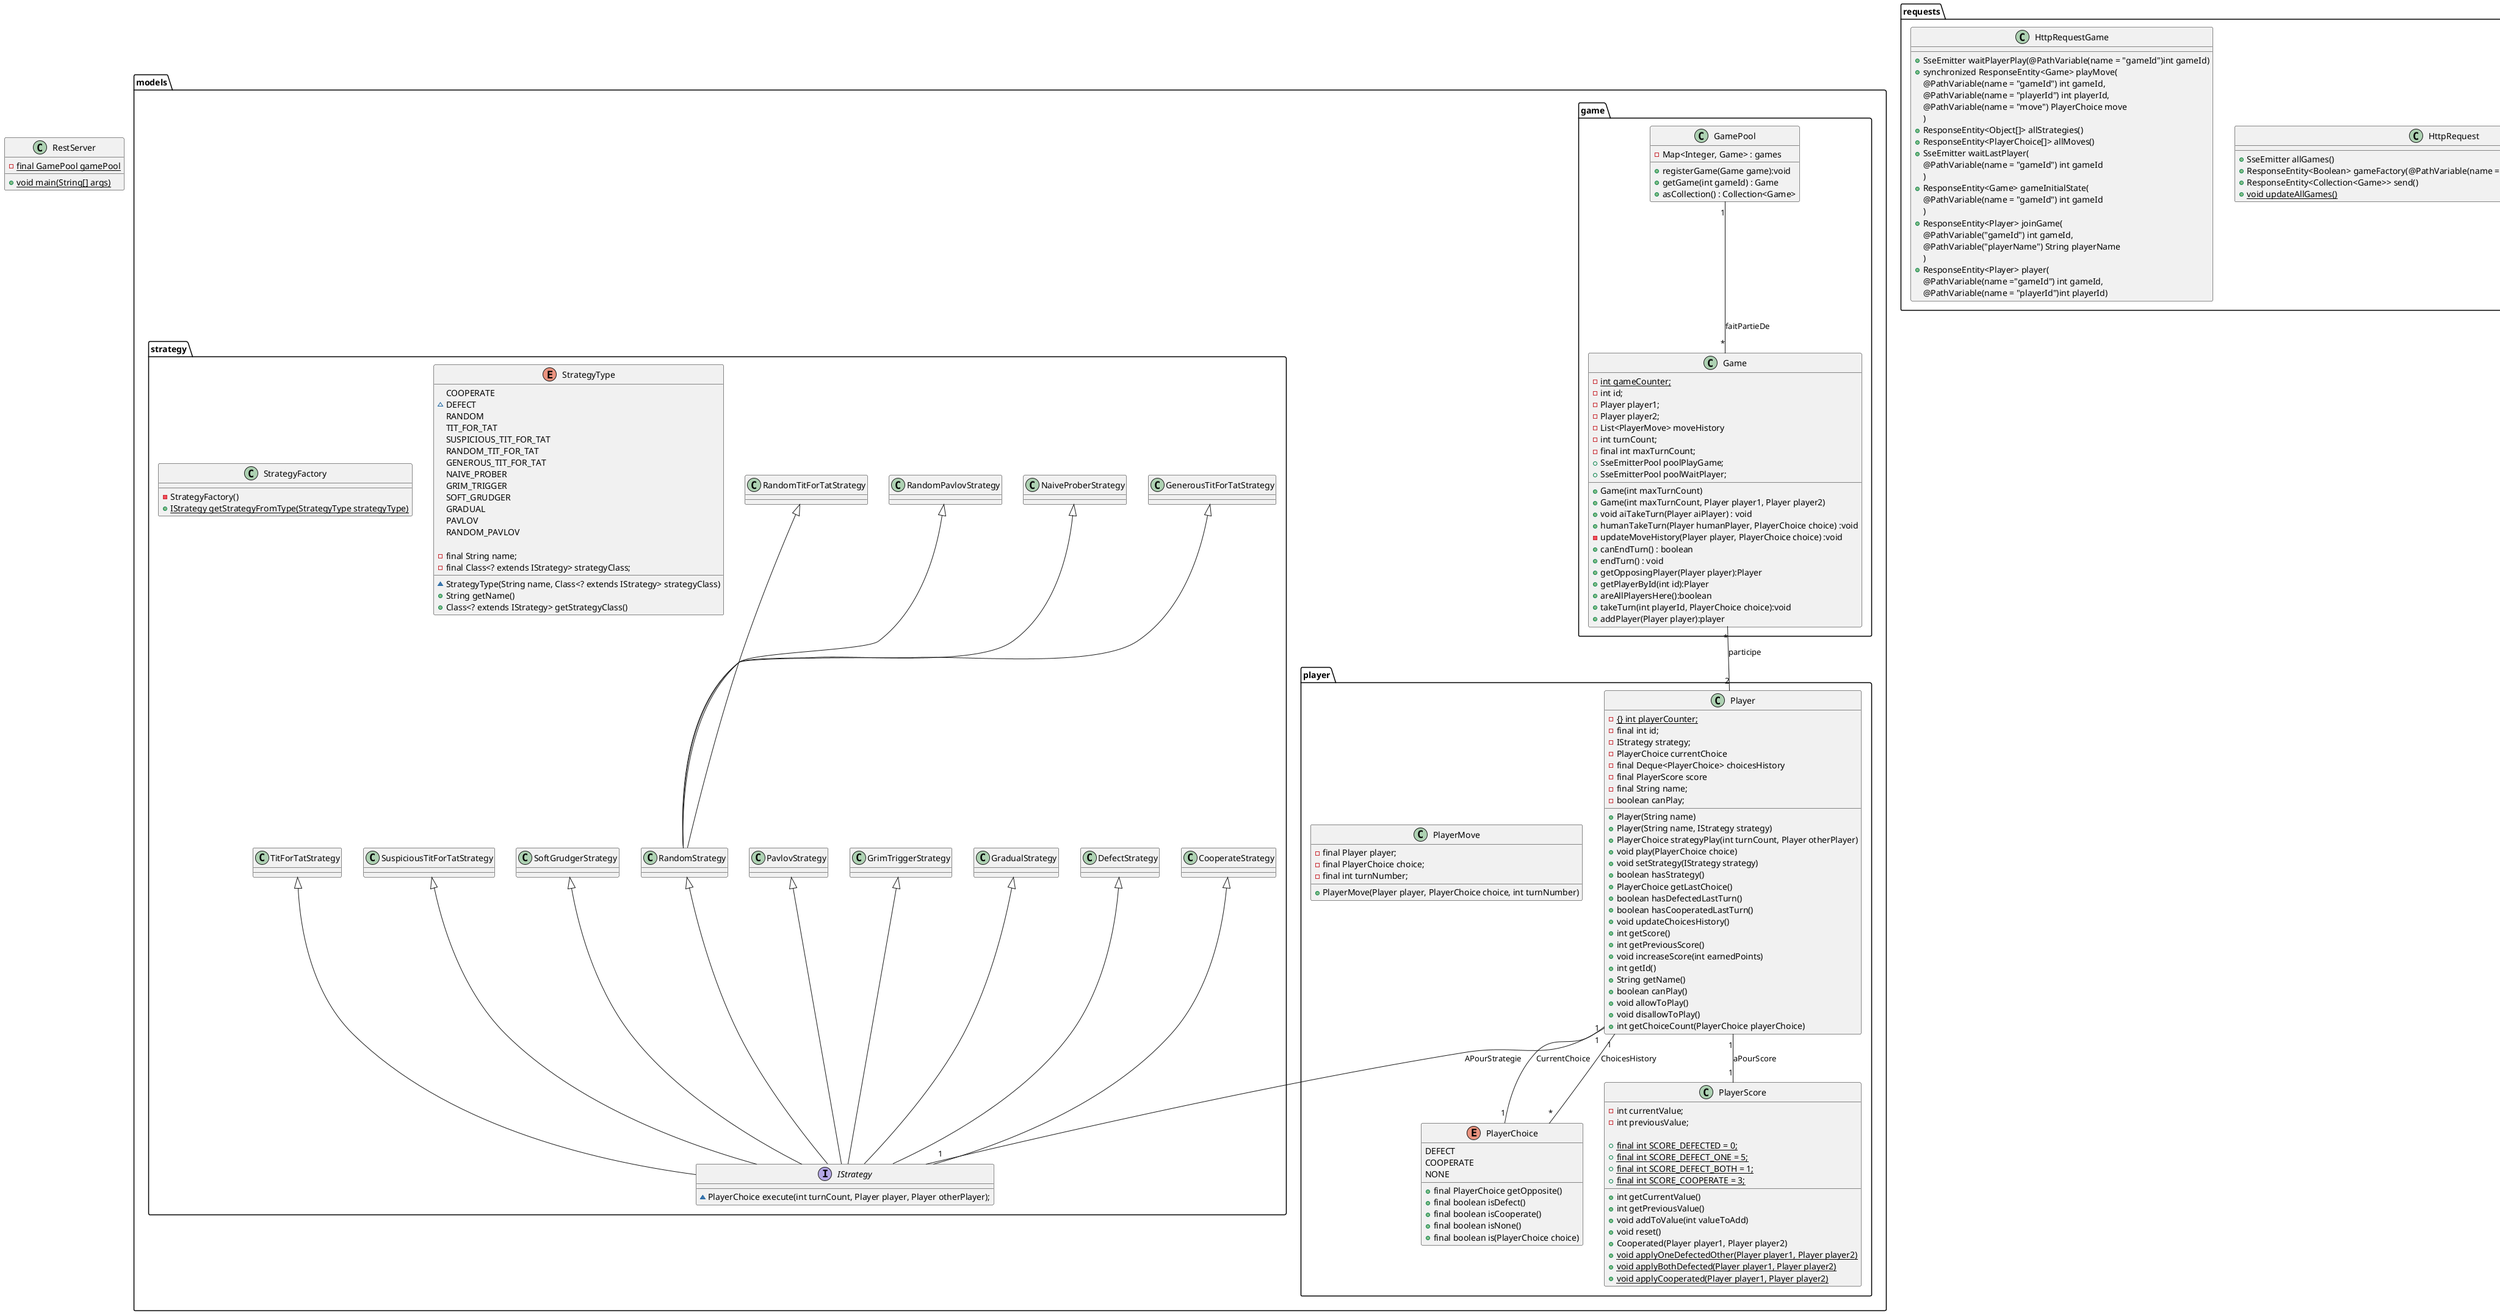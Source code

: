 @startuml
'https://plantuml.com/class-diagram
package models{
package models.game {
    class Game{
        -{static} int gameCounter;
        - int id;
        - Player player1;
        - Player player2;
        - List<PlayerMove> moveHistory
        - int turnCount;
        - final int maxTurnCount;
        + SseEmitterPool poolPlayGame;
        + SseEmitterPool poolWaitPlayer;
        +Game(int maxTurnCount)
        +Game(int maxTurnCount, Player player1, Player player2)
        +void aiTakeTurn(Player aiPlayer) : void
        +humanTakeTurn(Player humanPlayer, PlayerChoice choice) :void
        -updateMoveHistory(Player player, PlayerChoice choice) :void
        + canEndTurn() : boolean
        +endTurn() : void
        +getOpposingPlayer(Player player):Player
        +getPlayerById(int id):Player
        +areAllPlayersHere():boolean
        +takeTurn(int playerId, PlayerChoice choice):void
        +addPlayer(Player player):player
    }

    class GamePool{
    - Map<Integer, Game> : games
    +registerGame(Game game):void
    +getGame(int gameId) : Game
    +asCollection() : Collection<Game>
    }
}
package models.player{
    class Player{
        - {{static}} int playerCounter;
        - final int id;
        - IStrategy strategy;
        - PlayerChoice currentChoice
        - final Deque<PlayerChoice> choicesHistory
        - final PlayerScore score
        - final String name;
        - boolean canPlay;
         + Player(String name)
            + Player(String name, IStrategy strategy)
            + PlayerChoice strategyPlay(int turnCount, Player otherPlayer)
            + void play(PlayerChoice choice)
            + void setStrategy(IStrategy strategy)
            + boolean hasStrategy()
            + PlayerChoice getLastChoice()
            + boolean hasDefectedLastTurn()
            + boolean hasCooperatedLastTurn()
            + void updateChoicesHistory()
            + int getScore()
            + int getPreviousScore()
            + void increaseScore(int earnedPoints)
            + int getId()
            + String getName()
            + boolean canPlay()
            + void allowToPlay()
            + void disallowToPlay()
            + int getChoiceCount(PlayerChoice playerChoice)

    }

    enum PlayerChoice{
        DEFECT
        COOPERATE
        NONE
        + final PlayerChoice getOpposite()
            + final boolean isDefect()
            + final boolean isCooperate()
            + final boolean isNone()
            + final boolean is(PlayerChoice choice)
    }

    class PlayerMove{
     - final Player player;
        - final PlayerChoice choice;
        - final int turnNumber;
        +PlayerMove(Player player, PlayerChoice choice, int turnNumber)
    }

    class PlayerScore {
        - int currentValue;
        - int previousValue;

        + {static} final int SCORE_DEFECTED = 0;
        + {static} final int SCORE_DEFECT_ONE = 5;
        + {static} final int SCORE_DEFECT_BOTH = 1;
        + {static} final int SCORE_COOPERATE = 3;

        + int getCurrentValue()
        + int getPreviousValue()
        + void addToValue(int valueToAdd)
        + void reset()
        + Cooperated(Player player1, Player player2)
        + {static} void applyOneDefectedOther(Player player1, Player player2)
        + {static} void applyBothDefected(Player player1, Player player2)
        + {static} void applyCooperated(Player player1, Player player2)
    }
}

package models.strategy{

    interface IStrategy{
    ~PlayerChoice execute(int turnCount, Player player, Player otherPlayer);
    }

    CooperateStrategy <|-- IStrategy
    DefectStrategy <|-- IStrategy
    GenerousTitForTatStrategy<|-- RandomStrategy
    GradualStrategy<|-- IStrategy
    GrimTriggerStrategy <|-- IStrategy
    NaiveProberStrategy <|-- RandomStrategy
    PavlovStrategy <|-- IStrategy
    RandomPavlovStrategy<|-- RandomStrategy
    RandomStrategy<|-- IStrategy
    RandomTitForTatStrategy<|-- RandomStrategy
    SoftGrudgerStrategy <|-- IStrategy
    SuspiciousTitForTatStrategy<|-- IStrategy
    TitForTatStrategy<|-- IStrategy

    enum StrategyType{

        COOPERATE
        ~DEFECT
        RANDOM
        TIT_FOR_TAT
        SUSPICIOUS_TIT_FOR_TAT
        RANDOM_TIT_FOR_TAT
        GENEROUS_TIT_FOR_TAT
        NAIVE_PROBER
        GRIM_TRIGGER
        SOFT_GRUDGER
        GRADUAL
        PAVLOV
        RANDOM_PAVLOV

        - final String name;
        - final Class<? extends IStrategy> strategyClass;

        ~StrategyType(String name, Class<? extends IStrategy> strategyClass)
        + String getName()
        + Class<? extends IStrategy> getStrategyClass()
    }

    class StrategyFactory {
        - StrategyFactory()
        + {static} IStrategy getStrategyFromType(StrategyType strategyType)
    }
}
}

package requests{

    class HttpRequest {
        + SseEmitter allGames()
        + ResponseEntity<Boolean> gameFactory(@PathVariable(name = "maxTurnCount") int maxTurnCount)
        + ResponseEntity<Collection<Game>> send()
        + {static} void updateAllGames()
   }

    class HttpRequestGame {
        + SseEmitter waitPlayerPlay(@PathVariable(name = "gameId")int gameId)
        + synchronized ResponseEntity<Game> playMove(
                @PathVariable(name = "gameId") int gameId,
                @PathVariable(name = "playerId") int playerId,
                @PathVariable(name = "move") PlayerChoice move
        )
        + ResponseEntity<Object[]> allStrategies()
        + ResponseEntity<PlayerChoice[]> allMoves()
        + SseEmitter waitLastPlayer(
                @PathVariable(name = "gameId") int gameId
        )
        + ResponseEntity<Game> gameInitialState(
                @PathVariable(name = "gameId") int gameId
        )
        + ResponseEntity<Player> joinGame(
                @PathVariable("gameId") int gameId,
                @PathVariable("playerName") String playerName
        )
        + ResponseEntity<Player> player(
        @PathVariable(name ="gameId") int gameId,
        @PathVariable(name = "playerId")int playerId)
    }
}

package utils{
    class SingleRandom {
        - {static} SingleRandom instance;

        - SingleRandom()

        + {static} SingleRandom getInstance()

    }

    class SseEmitterPool{
        - List<SseEmitter> pool

        +void sendAll(Object data)

        +SseEmitter newEmitter(String role)

    }

}

package java.utils {
class Random
}

SingleRandom <|-- Random
class RestServer{
    - {static} final GamePool gamePool
    + {static} void main(String[] args)
}


Game "*" -- "2" Player : participe
Player "1" -- "1" IStrategy : APourStrategie
Player "1" -- "1" PlayerChoice : CurrentChoice
Player "1" -- "*" PlayerChoice : ChoicesHistory
Player "1" -- "1" PlayerScore : aPourScore
GamePool "1" -- "*" Game : faitPartieDe


@enduml